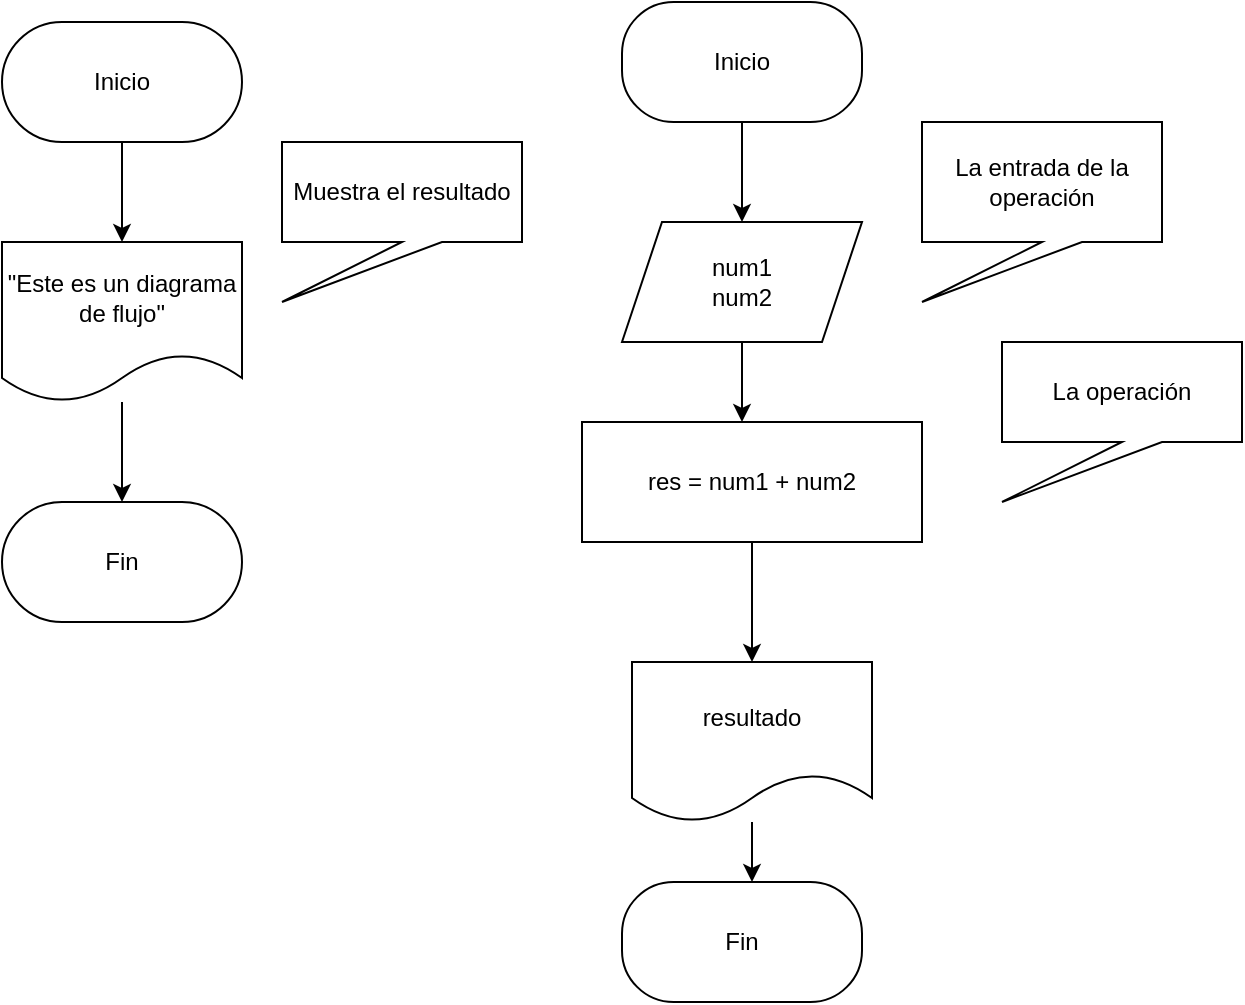 <mxfile version="22.0.8" type="github">
  <diagram name="Página-1" id="asKn0WebNku9eT6jBnbw">
    <mxGraphModel dx="996" dy="506" grid="1" gridSize="10" guides="1" tooltips="1" connect="1" arrows="1" fold="1" page="1" pageScale="1" pageWidth="827" pageHeight="1169" math="0" shadow="0">
      <root>
        <mxCell id="0" />
        <mxCell id="1" parent="0" />
        <mxCell id="8VQXyL3q_rGjSYmy8A8x-4" value="" style="edgeStyle=orthogonalEdgeStyle;rounded=0;orthogonalLoop=1;jettySize=auto;html=1;" edge="1" parent="1" source="8VQXyL3q_rGjSYmy8A8x-1" target="8VQXyL3q_rGjSYmy8A8x-2">
          <mxGeometry relative="1" as="geometry" />
        </mxCell>
        <object label="Inicio" id="8VQXyL3q_rGjSYmy8A8x-1">
          <mxCell style="rounded=1;whiteSpace=wrap;html=1;arcSize=50;" vertex="1" parent="1">
            <mxGeometry x="130" y="40" width="120" height="60" as="geometry" />
          </mxCell>
        </object>
        <mxCell id="8VQXyL3q_rGjSYmy8A8x-5" value="" style="edgeStyle=orthogonalEdgeStyle;rounded=0;orthogonalLoop=1;jettySize=auto;html=1;" edge="1" parent="1" source="8VQXyL3q_rGjSYmy8A8x-2" target="8VQXyL3q_rGjSYmy8A8x-3">
          <mxGeometry relative="1" as="geometry" />
        </mxCell>
        <mxCell id="8VQXyL3q_rGjSYmy8A8x-2" value="&quot;Este es un diagrama de flujo&quot;" style="shape=document;whiteSpace=wrap;html=1;boundedLbl=1;" vertex="1" parent="1">
          <mxGeometry x="130" y="150" width="120" height="80" as="geometry" />
        </mxCell>
        <mxCell id="8VQXyL3q_rGjSYmy8A8x-3" value="Fin" style="rounded=1;whiteSpace=wrap;html=1;arcSize=50;" vertex="1" parent="1">
          <mxGeometry x="130" y="280" width="120" height="60" as="geometry" />
        </mxCell>
        <mxCell id="8VQXyL3q_rGjSYmy8A8x-15" value="" style="edgeStyle=orthogonalEdgeStyle;rounded=0;orthogonalLoop=1;jettySize=auto;html=1;" edge="1" parent="1" source="8VQXyL3q_rGjSYmy8A8x-6" target="8VQXyL3q_rGjSYmy8A8x-7">
          <mxGeometry relative="1" as="geometry" />
        </mxCell>
        <mxCell id="8VQXyL3q_rGjSYmy8A8x-6" value="Inicio" style="rounded=1;whiteSpace=wrap;html=1;arcSize=43;" vertex="1" parent="1">
          <mxGeometry x="440" y="30" width="120" height="60" as="geometry" />
        </mxCell>
        <mxCell id="8VQXyL3q_rGjSYmy8A8x-16" value="" style="edgeStyle=orthogonalEdgeStyle;rounded=0;orthogonalLoop=1;jettySize=auto;html=1;" edge="1" parent="1" source="8VQXyL3q_rGjSYmy8A8x-7" target="8VQXyL3q_rGjSYmy8A8x-10">
          <mxGeometry relative="1" as="geometry">
            <Array as="points">
              <mxPoint x="500" y="230" />
              <mxPoint x="500" y="230" />
            </Array>
          </mxGeometry>
        </mxCell>
        <mxCell id="8VQXyL3q_rGjSYmy8A8x-7" value="num1&lt;br&gt;num2" style="shape=parallelogram;perimeter=parallelogramPerimeter;whiteSpace=wrap;html=1;fixedSize=1;" vertex="1" parent="1">
          <mxGeometry x="440" y="140" width="120" height="60" as="geometry" />
        </mxCell>
        <mxCell id="8VQXyL3q_rGjSYmy8A8x-8" value="Muestra el resultado" style="shape=callout;whiteSpace=wrap;html=1;perimeter=calloutPerimeter;position2=0;" vertex="1" parent="1">
          <mxGeometry x="270" y="100" width="120" height="80" as="geometry" />
        </mxCell>
        <mxCell id="8VQXyL3q_rGjSYmy8A8x-9" value="La entrada de la operación" style="shape=callout;whiteSpace=wrap;html=1;perimeter=calloutPerimeter;position2=0;" vertex="1" parent="1">
          <mxGeometry x="590" y="90" width="120" height="90" as="geometry" />
        </mxCell>
        <mxCell id="8VQXyL3q_rGjSYmy8A8x-17" value="" style="edgeStyle=orthogonalEdgeStyle;rounded=0;orthogonalLoop=1;jettySize=auto;html=1;" edge="1" parent="1" source="8VQXyL3q_rGjSYmy8A8x-10" target="8VQXyL3q_rGjSYmy8A8x-12">
          <mxGeometry relative="1" as="geometry" />
        </mxCell>
        <mxCell id="8VQXyL3q_rGjSYmy8A8x-10" value="res = num1 + num2" style="rounded=0;whiteSpace=wrap;html=1;" vertex="1" parent="1">
          <mxGeometry x="420" y="240" width="170" height="60" as="geometry" />
        </mxCell>
        <mxCell id="8VQXyL3q_rGjSYmy8A8x-18" value="" style="edgeStyle=orthogonalEdgeStyle;rounded=0;orthogonalLoop=1;jettySize=auto;html=1;" edge="1" parent="1" source="8VQXyL3q_rGjSYmy8A8x-12" target="8VQXyL3q_rGjSYmy8A8x-14">
          <mxGeometry relative="1" as="geometry">
            <Array as="points">
              <mxPoint x="505" y="470" />
              <mxPoint x="505" y="470" />
            </Array>
          </mxGeometry>
        </mxCell>
        <mxCell id="8VQXyL3q_rGjSYmy8A8x-12" value="resultado" style="shape=document;whiteSpace=wrap;html=1;boundedLbl=1;" vertex="1" parent="1">
          <mxGeometry x="445" y="360" width="120" height="80" as="geometry" />
        </mxCell>
        <mxCell id="8VQXyL3q_rGjSYmy8A8x-13" value="La operación" style="shape=callout;whiteSpace=wrap;html=1;perimeter=calloutPerimeter;position2=0;" vertex="1" parent="1">
          <mxGeometry x="630" y="200" width="120" height="80" as="geometry" />
        </mxCell>
        <mxCell id="8VQXyL3q_rGjSYmy8A8x-14" value="Fin" style="rounded=1;whiteSpace=wrap;html=1;arcSize=43;" vertex="1" parent="1">
          <mxGeometry x="440" y="470" width="120" height="60" as="geometry" />
        </mxCell>
      </root>
    </mxGraphModel>
  </diagram>
</mxfile>
